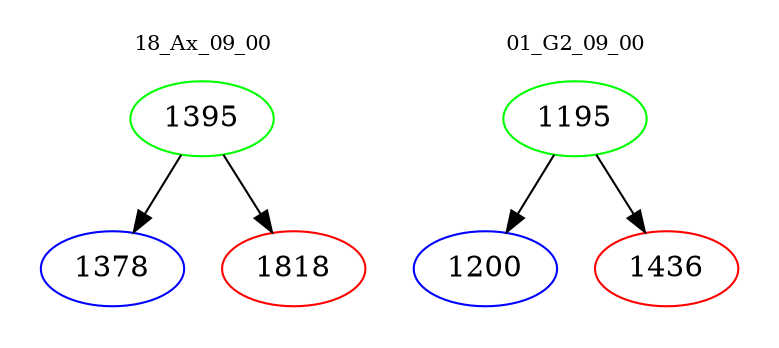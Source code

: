 digraph{
subgraph cluster_0 {
color = white
label = "18_Ax_09_00";
fontsize=10;
T0_1395 [label="1395", color="green"]
T0_1395 -> T0_1378 [color="black"]
T0_1378 [label="1378", color="blue"]
T0_1395 -> T0_1818 [color="black"]
T0_1818 [label="1818", color="red"]
}
subgraph cluster_1 {
color = white
label = "01_G2_09_00";
fontsize=10;
T1_1195 [label="1195", color="green"]
T1_1195 -> T1_1200 [color="black"]
T1_1200 [label="1200", color="blue"]
T1_1195 -> T1_1436 [color="black"]
T1_1436 [label="1436", color="red"]
}
}
